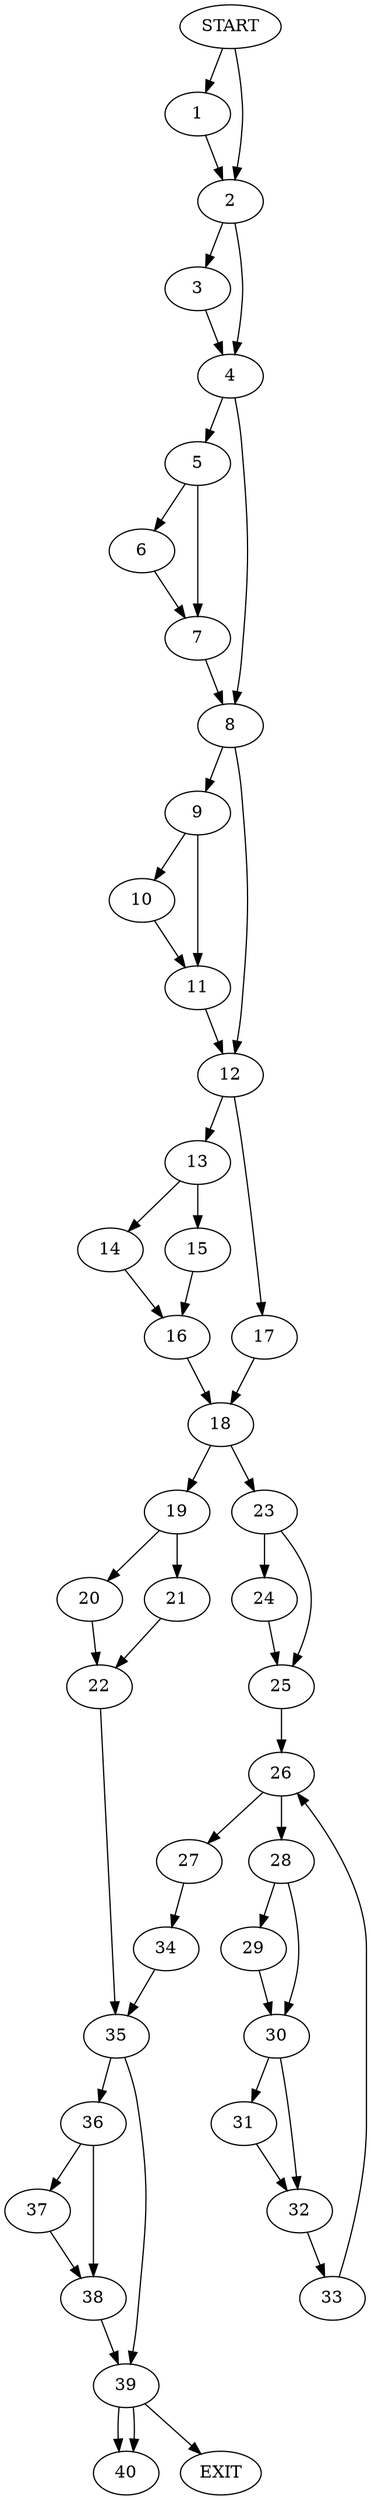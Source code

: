 digraph { 
0 [label="START"];
1;
2;
3;
4;
5;
6;
7;
8;
9;
10;
11;
12;
13;
14;
15;
16;
17;
18;
19;
20;
21;
22;
23;
24;
25;
26;
27;
28;
29;
30;
31;
32;
33;
34;
35;
36;
37;
38;
39;
40;
41[label="EXIT"];
0 -> 1;
0 -> 2;
1 -> 2;
2 -> 3;
2 -> 4;
3 -> 4;
4 -> 5;
4 -> 8;
5 -> 6;
5 -> 7;
6 -> 7;
7 -> 8;
8 -> 9;
8 -> 12;
9 -> 10;
9 -> 11;
10 -> 11;
11 -> 12;
12 -> 13;
12 -> 17;
13 -> 14;
13 -> 15;
14 -> 16;
15 -> 16;
16 -> 18;
17 -> 18;
18 -> 19;
18 -> 23;
19 -> 20;
19 -> 21;
20 -> 22;
21 -> 22;
22 -> 35;
23 -> 24;
23 -> 25;
24 -> 25;
25 -> 26;
26 -> 28;
26 -> 27;
27 -> 34;
28 -> 29;
28 -> 30;
29 -> 30;
30 -> 31;
30 -> 32;
31 -> 32;
32 -> 33;
33 -> 26;
34 -> 35;
35 -> 39;
35 -> 36;
36 -> 37;
36 -> 38;
37 -> 38;
38 -> 39;
39 -> 41;
39 -> 40;
39:s2 -> 40;
}